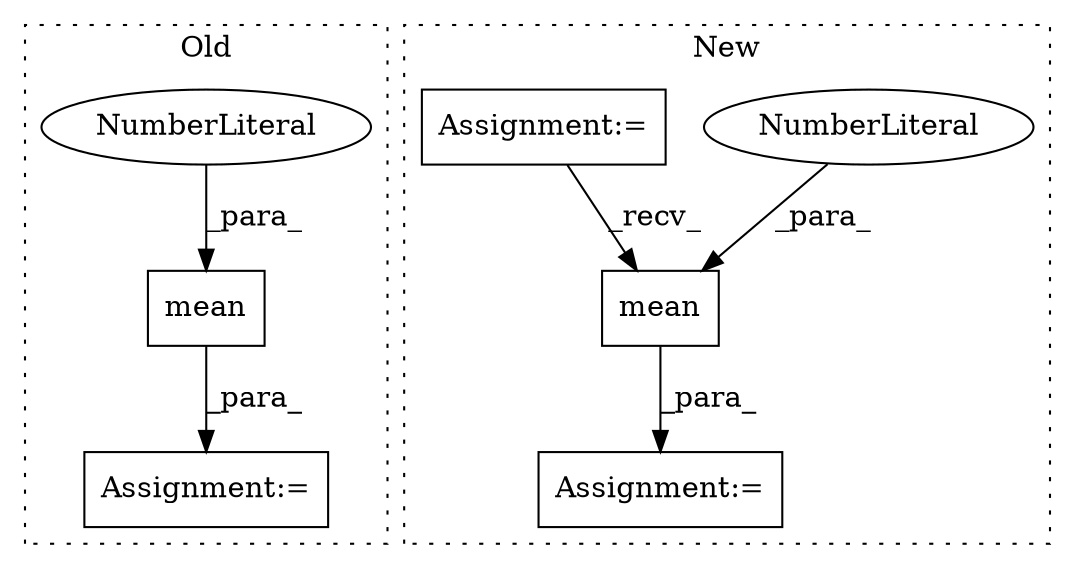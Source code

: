 digraph G {
subgraph cluster0 {
1 [label="mean" a="32" s="2888,2894" l="5,1" shape="box"];
3 [label="Assignment:=" a="7" s="2876" l="2" shape="box"];
5 [label="NumberLiteral" a="34" s="2893" l="1" shape="ellipse"];
label = "Old";
style="dotted";
}
subgraph cluster1 {
2 [label="mean" a="32" s="3995,4001" l="5,1" shape="box"];
4 [label="Assignment:=" a="7" s="3972" l="2" shape="box"];
6 [label="NumberLiteral" a="34" s="4000" l="1" shape="ellipse"];
7 [label="Assignment:=" a="7" s="3507" l="2" shape="box"];
label = "New";
style="dotted";
}
1 -> 3 [label="_para_"];
2 -> 4 [label="_para_"];
5 -> 1 [label="_para_"];
6 -> 2 [label="_para_"];
7 -> 2 [label="_recv_"];
}